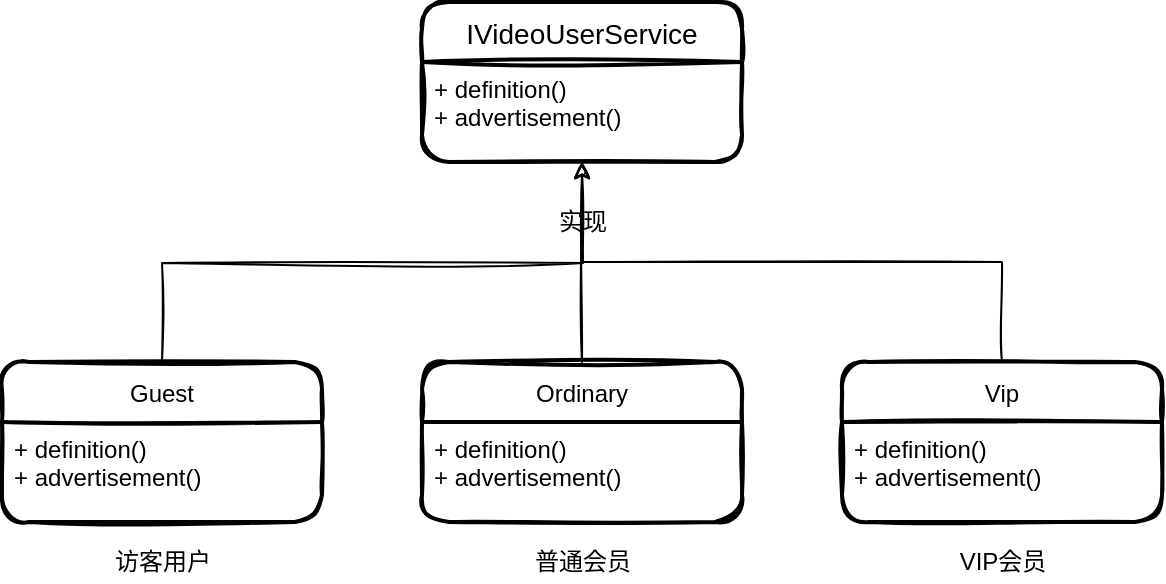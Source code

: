 <mxfile version="16.5.1" type="device" pages="2"><diagram id="bu1vV1SFQwrNCOTX8CmG" name="2.1"><mxGraphModel dx="946" dy="587" grid="1" gridSize="10" guides="1" tooltips="1" connect="1" arrows="1" fold="1" page="1" pageScale="1" pageWidth="827" pageHeight="1169" math="0" shadow="0"><root><mxCell id="0"/><mxCell id="1" parent="0"/><mxCell id="vAvRtgKt9Z54KzxGMQnC-1" value="IVideoUserService" style="swimlane;childLayout=stackLayout;horizontal=1;startSize=30;horizontalStack=0;rounded=1;fontSize=14;fontStyle=0;strokeWidth=2;resizeParent=0;resizeLast=1;shadow=0;dashed=0;align=center;sketch=1;glass=0;" parent="1" vertex="1"><mxGeometry x="310" y="120" width="160" height="80" as="geometry"/></mxCell><mxCell id="vAvRtgKt9Z54KzxGMQnC-2" value="+ definition()&#10;+ advertisement()" style="align=left;strokeColor=none;fillColor=none;spacingLeft=4;fontSize=12;verticalAlign=top;resizable=0;rotatable=0;part=1;sketch=1;" parent="vAvRtgKt9Z54KzxGMQnC-1" vertex="1"><mxGeometry y="30" width="160" height="50" as="geometry"/></mxCell><mxCell id="vAvRtgKt9Z54KzxGMQnC-9" style="edgeStyle=orthogonalEdgeStyle;rounded=0;orthogonalLoop=1;jettySize=auto;html=1;exitX=0.5;exitY=0;exitDx=0;exitDy=0;entryX=0.5;entryY=1;entryDx=0;entryDy=0;sketch=1;" parent="1" source="vAvRtgKt9Z54KzxGMQnC-3" target="vAvRtgKt9Z54KzxGMQnC-2" edge="1"><mxGeometry relative="1" as="geometry"/></mxCell><mxCell id="vAvRtgKt9Z54KzxGMQnC-14" value="实现" style="edgeLabel;html=1;align=center;verticalAlign=middle;resizable=0;points=[];fontSize=12;" parent="vAvRtgKt9Z54KzxGMQnC-9" vertex="1" connectable="0"><mxGeometry x="-0.22" y="1" relative="1" as="geometry"><mxPoint x="1" y="-31" as="offset"/></mxGeometry></mxCell><mxCell id="vAvRtgKt9Z54KzxGMQnC-3" value="Ordinary" style="swimlane;childLayout=stackLayout;horizontal=1;startSize=30;horizontalStack=0;rounded=1;fontSize=12;fontStyle=0;strokeWidth=2;resizeParent=0;resizeLast=1;shadow=0;dashed=0;align=center;sketch=1;glass=0;" parent="1" vertex="1"><mxGeometry x="310" y="300" width="160" height="80" as="geometry"/></mxCell><mxCell id="vAvRtgKt9Z54KzxGMQnC-4" value="+ definition()&#10;+ advertisement()" style="align=left;strokeColor=none;fillColor=none;spacingLeft=4;fontSize=12;verticalAlign=top;resizable=0;rotatable=0;part=1;sketch=1;" parent="vAvRtgKt9Z54KzxGMQnC-3" vertex="1"><mxGeometry y="30" width="160" height="50" as="geometry"/></mxCell><mxCell id="vAvRtgKt9Z54KzxGMQnC-10" style="edgeStyle=orthogonalEdgeStyle;rounded=0;orthogonalLoop=1;jettySize=auto;html=1;exitX=0.5;exitY=0;exitDx=0;exitDy=0;sketch=1;" parent="1" source="vAvRtgKt9Z54KzxGMQnC-5" edge="1"><mxGeometry relative="1" as="geometry"><mxPoint x="390" y="200" as="targetPoint"/></mxGeometry></mxCell><mxCell id="vAvRtgKt9Z54KzxGMQnC-5" value="Guest" style="swimlane;childLayout=stackLayout;horizontal=1;startSize=30;horizontalStack=0;rounded=1;fontSize=12;fontStyle=0;strokeWidth=2;resizeParent=0;resizeLast=1;shadow=0;dashed=0;align=center;sketch=1;glass=0;" parent="1" vertex="1"><mxGeometry x="100" y="300" width="160" height="80" as="geometry"/></mxCell><mxCell id="vAvRtgKt9Z54KzxGMQnC-6" value="+ definition()&#10;+ advertisement()" style="align=left;strokeColor=none;fillColor=none;spacingLeft=4;fontSize=12;verticalAlign=top;resizable=0;rotatable=0;part=1;sketch=1;" parent="vAvRtgKt9Z54KzxGMQnC-5" vertex="1"><mxGeometry y="30" width="160" height="50" as="geometry"/></mxCell><mxCell id="vAvRtgKt9Z54KzxGMQnC-12" style="edgeStyle=orthogonalEdgeStyle;rounded=0;orthogonalLoop=1;jettySize=auto;html=1;exitX=0.5;exitY=0;exitDx=0;exitDy=0;entryX=0.5;entryY=1;entryDx=0;entryDy=0;sketch=1;" parent="1" source="vAvRtgKt9Z54KzxGMQnC-7" target="vAvRtgKt9Z54KzxGMQnC-2" edge="1"><mxGeometry relative="1" as="geometry"/></mxCell><mxCell id="vAvRtgKt9Z54KzxGMQnC-7" value="Vip" style="swimlane;childLayout=stackLayout;horizontal=1;startSize=30;horizontalStack=0;rounded=1;fontSize=12;fontStyle=0;strokeWidth=2;resizeParent=0;resizeLast=1;shadow=0;dashed=0;align=center;sketch=1;glass=0;" parent="1" vertex="1"><mxGeometry x="520" y="300" width="160" height="80" as="geometry"/></mxCell><mxCell id="vAvRtgKt9Z54KzxGMQnC-8" value="+ definition()&#10;+ advertisement()" style="align=left;strokeColor=none;fillColor=none;spacingLeft=4;fontSize=12;verticalAlign=top;resizable=0;rotatable=0;part=1;sketch=1;" parent="vAvRtgKt9Z54KzxGMQnC-7" vertex="1"><mxGeometry y="30" width="160" height="50" as="geometry"/></mxCell><mxCell id="vAvRtgKt9Z54KzxGMQnC-15" value="访客用户" style="text;html=1;align=center;verticalAlign=middle;resizable=0;points=[];autosize=1;strokeColor=none;fillColor=none;fontSize=12;sketch=0;" parent="1" vertex="1"><mxGeometry x="150" y="390" width="60" height="20" as="geometry"/></mxCell><mxCell id="vAvRtgKt9Z54KzxGMQnC-16" value="普通会员" style="text;html=1;align=center;verticalAlign=middle;resizable=0;points=[];autosize=1;strokeColor=none;fillColor=none;fontSize=12;sketch=0;" parent="1" vertex="1"><mxGeometry x="360" y="390" width="60" height="20" as="geometry"/></mxCell><mxCell id="vAvRtgKt9Z54KzxGMQnC-17" value="VIP会员" style="text;html=1;align=center;verticalAlign=middle;resizable=0;points=[];autosize=1;strokeColor=none;fillColor=none;fontSize=12;sketch=0;" parent="1" vertex="1"><mxGeometry x="570" y="390" width="60" height="20" as="geometry"/></mxCell></root></mxGraphModel></diagram><diagram id="VUxRvEHPusHaAwKMMV7_" name="第 2 页"><mxGraphModel dx="946" dy="587" grid="1" gridSize="10" guides="1" tooltips="1" connect="1" arrows="1" fold="1" page="1" pageScale="1" pageWidth="827" pageHeight="1169" math="0" shadow="0"><root><mxCell id="nSUzoqYmDcUXeP8wJX-Z-0"/><mxCell id="nSUzoqYmDcUXeP8wJX-Z-1" parent="nSUzoqYmDcUXeP8wJX-Z-0"/></root></mxGraphModel></diagram></mxfile>
